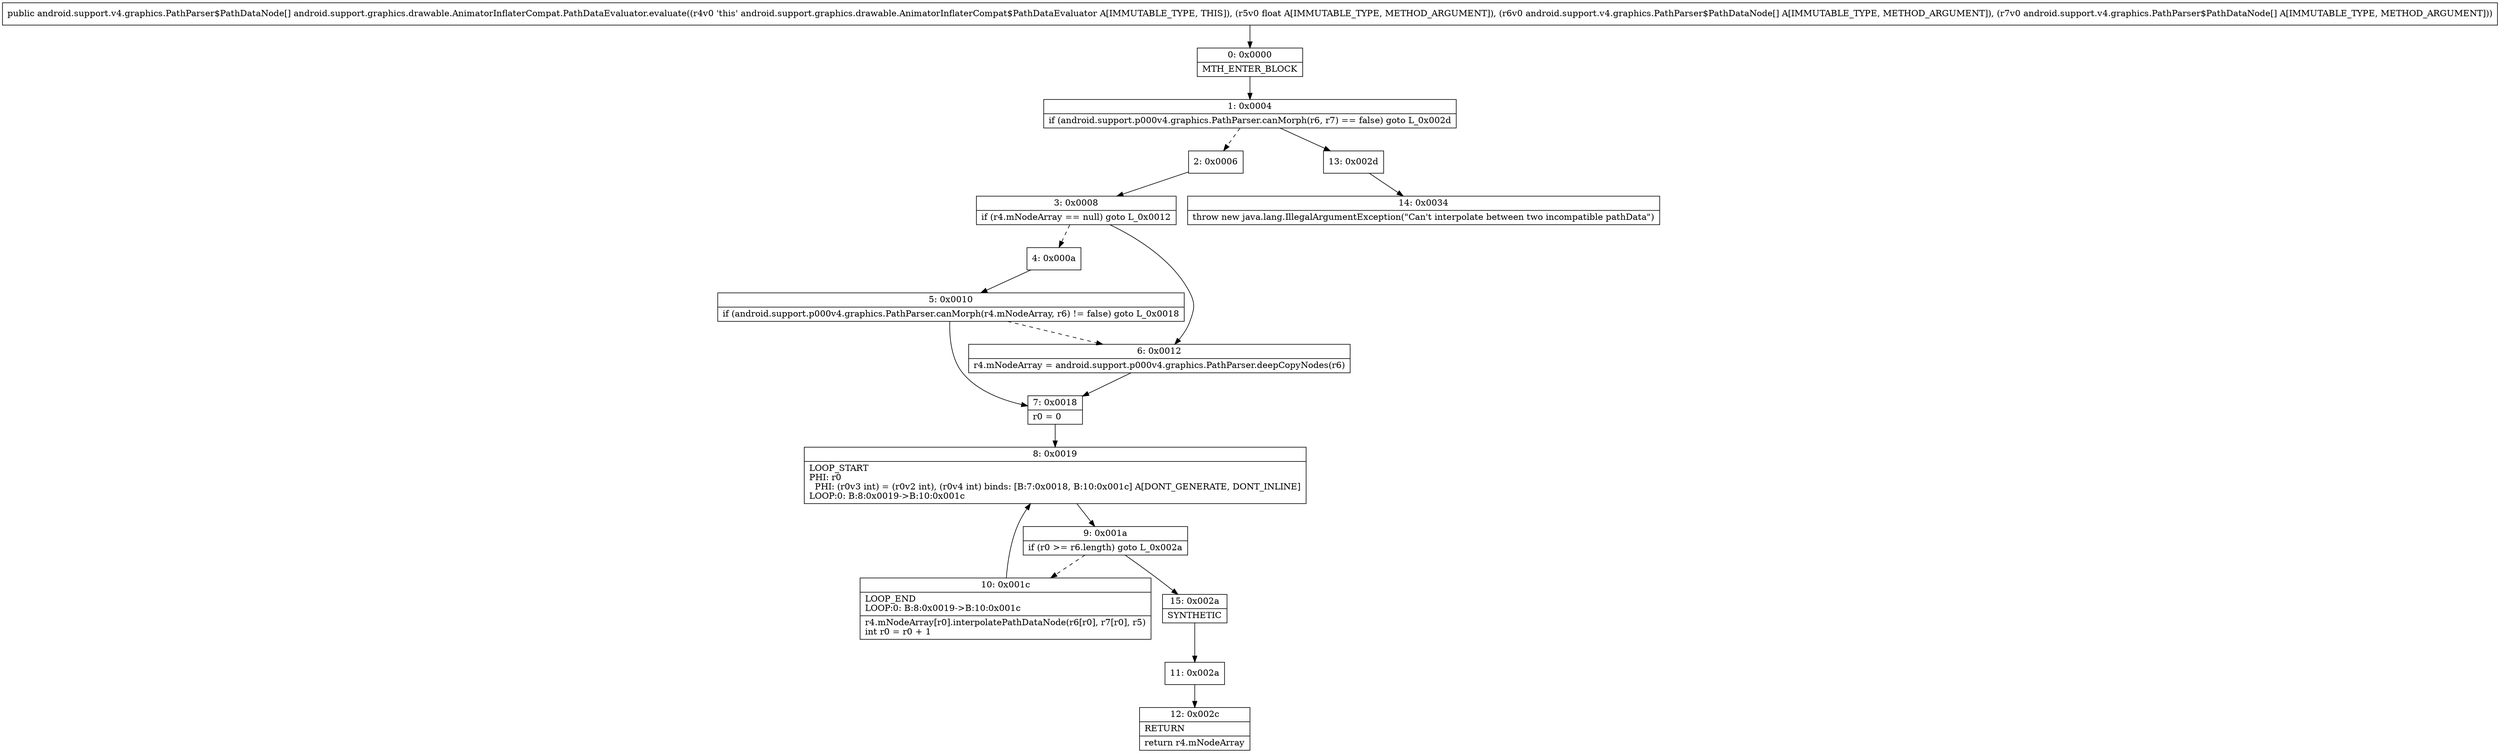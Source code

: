 digraph "CFG forandroid.support.graphics.drawable.AnimatorInflaterCompat.PathDataEvaluator.evaluate(F[Landroid\/support\/v4\/graphics\/PathParser$PathDataNode;[Landroid\/support\/v4\/graphics\/PathParser$PathDataNode;)[Landroid\/support\/v4\/graphics\/PathParser$PathDataNode;" {
Node_0 [shape=record,label="{0\:\ 0x0000|MTH_ENTER_BLOCK\l}"];
Node_1 [shape=record,label="{1\:\ 0x0004|if (android.support.p000v4.graphics.PathParser.canMorph(r6, r7) == false) goto L_0x002d\l}"];
Node_2 [shape=record,label="{2\:\ 0x0006}"];
Node_3 [shape=record,label="{3\:\ 0x0008|if (r4.mNodeArray == null) goto L_0x0012\l}"];
Node_4 [shape=record,label="{4\:\ 0x000a}"];
Node_5 [shape=record,label="{5\:\ 0x0010|if (android.support.p000v4.graphics.PathParser.canMorph(r4.mNodeArray, r6) != false) goto L_0x0018\l}"];
Node_6 [shape=record,label="{6\:\ 0x0012|r4.mNodeArray = android.support.p000v4.graphics.PathParser.deepCopyNodes(r6)\l}"];
Node_7 [shape=record,label="{7\:\ 0x0018|r0 = 0\l}"];
Node_8 [shape=record,label="{8\:\ 0x0019|LOOP_START\lPHI: r0 \l  PHI: (r0v3 int) = (r0v2 int), (r0v4 int) binds: [B:7:0x0018, B:10:0x001c] A[DONT_GENERATE, DONT_INLINE]\lLOOP:0: B:8:0x0019\-\>B:10:0x001c\l}"];
Node_9 [shape=record,label="{9\:\ 0x001a|if (r0 \>= r6.length) goto L_0x002a\l}"];
Node_10 [shape=record,label="{10\:\ 0x001c|LOOP_END\lLOOP:0: B:8:0x0019\-\>B:10:0x001c\l|r4.mNodeArray[r0].interpolatePathDataNode(r6[r0], r7[r0], r5)\lint r0 = r0 + 1\l}"];
Node_11 [shape=record,label="{11\:\ 0x002a}"];
Node_12 [shape=record,label="{12\:\ 0x002c|RETURN\l|return r4.mNodeArray\l}"];
Node_13 [shape=record,label="{13\:\ 0x002d}"];
Node_14 [shape=record,label="{14\:\ 0x0034|throw new java.lang.IllegalArgumentException(\"Can't interpolate between two incompatible pathData\")\l}"];
Node_15 [shape=record,label="{15\:\ 0x002a|SYNTHETIC\l}"];
MethodNode[shape=record,label="{public android.support.v4.graphics.PathParser$PathDataNode[] android.support.graphics.drawable.AnimatorInflaterCompat.PathDataEvaluator.evaluate((r4v0 'this' android.support.graphics.drawable.AnimatorInflaterCompat$PathDataEvaluator A[IMMUTABLE_TYPE, THIS]), (r5v0 float A[IMMUTABLE_TYPE, METHOD_ARGUMENT]), (r6v0 android.support.v4.graphics.PathParser$PathDataNode[] A[IMMUTABLE_TYPE, METHOD_ARGUMENT]), (r7v0 android.support.v4.graphics.PathParser$PathDataNode[] A[IMMUTABLE_TYPE, METHOD_ARGUMENT])) }"];
MethodNode -> Node_0;
Node_0 -> Node_1;
Node_1 -> Node_2[style=dashed];
Node_1 -> Node_13;
Node_2 -> Node_3;
Node_3 -> Node_4[style=dashed];
Node_3 -> Node_6;
Node_4 -> Node_5;
Node_5 -> Node_6[style=dashed];
Node_5 -> Node_7;
Node_6 -> Node_7;
Node_7 -> Node_8;
Node_8 -> Node_9;
Node_9 -> Node_10[style=dashed];
Node_9 -> Node_15;
Node_10 -> Node_8;
Node_11 -> Node_12;
Node_13 -> Node_14;
Node_15 -> Node_11;
}

